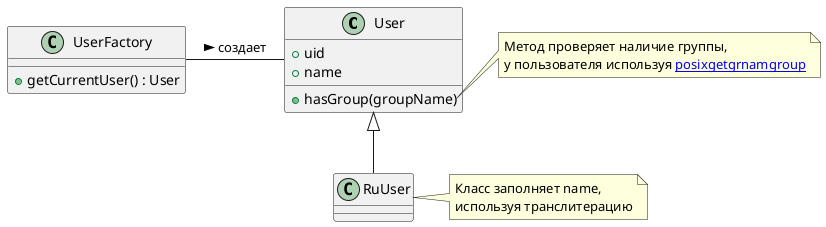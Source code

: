 @startuml entities

class User{
    + uid
    + name
    + hasGroup(groupName)
}

note right of User::hasGroup
  Метод проверяет наличие группы,
  у пользователя используя [[https://www.npmjs.com/package/posix#posixgetgrnamgroup posixgetgrnamgroup]]
end note

class UserFactory {
    + getCurrentUser() : User
}

UserFactory - User : создает >

class RuUser extends User{
}

note right of RuUser
  Класс заполняет name, 
  используя транслитерацию
end note

@enduml
